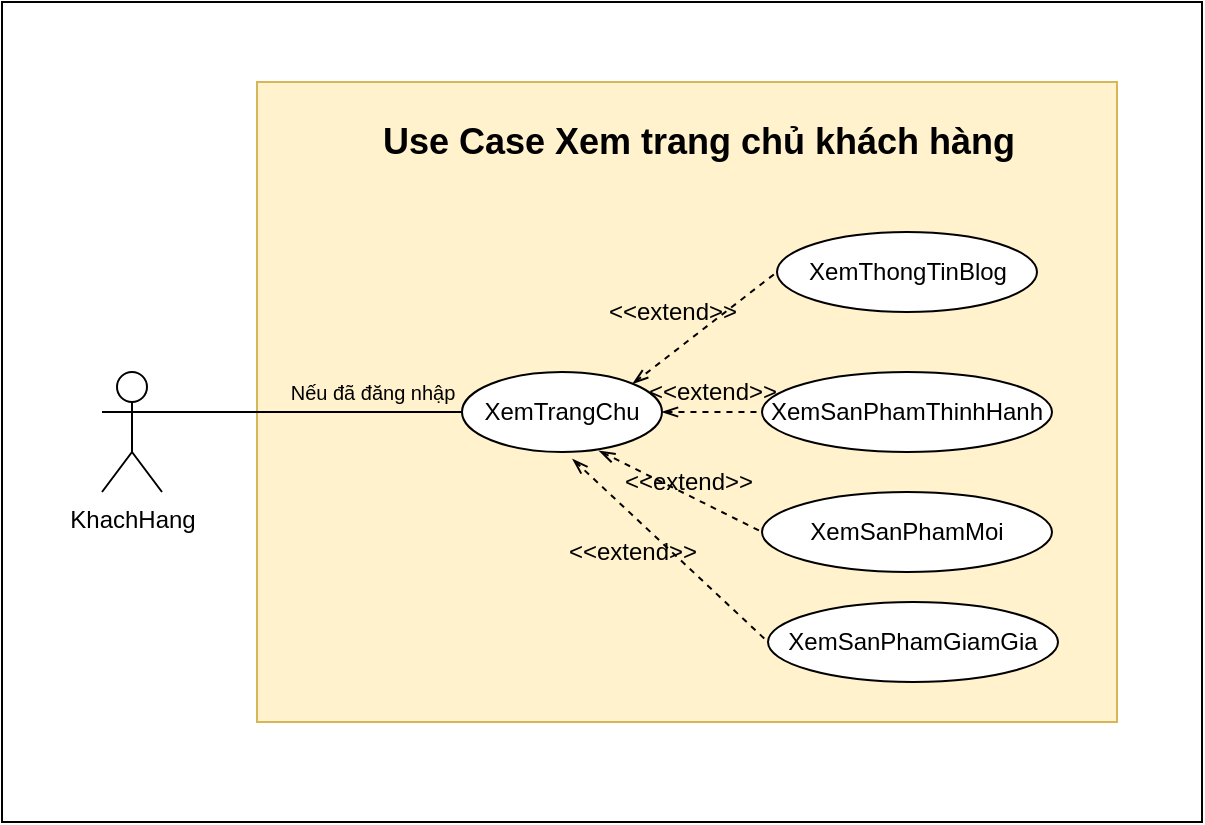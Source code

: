 <mxfile version="20.8.16" type="device"><diagram name="Page-1" id="iilkzM-2eMly24xWt_6W"><mxGraphModel dx="2398" dy="870" grid="1" gridSize="10" guides="1" tooltips="1" connect="1" arrows="1" fold="1" page="1" pageScale="1" pageWidth="850" pageHeight="1100" math="0" shadow="0"><root><mxCell id="0"/><mxCell id="1" parent="0"/><mxCell id="9FMk6NWLw7Limh14AjwW-7" value="" style="rounded=0;whiteSpace=wrap;html=1;fontSize=18;" parent="1" vertex="1"><mxGeometry x="-30" y="150" width="600" height="410" as="geometry"/></mxCell><mxCell id="9FMk6NWLw7Limh14AjwW-5" value="" style="rounded=0;whiteSpace=wrap;html=1;fillColor=#fff2cc;strokeColor=#d6b656;" parent="1" vertex="1"><mxGeometry x="97.5" y="190" width="430" height="320" as="geometry"/></mxCell><mxCell id="KRps7XO44gGJDQfbl6EW-1" value="KhachHang" style="shape=umlActor;verticalLabelPosition=bottom;verticalAlign=top;html=1;" parent="1" vertex="1"><mxGeometry x="20" y="335" width="30" height="60" as="geometry"/></mxCell><mxCell id="KRps7XO44gGJDQfbl6EW-2" value="XemTrangChu" style="ellipse;whiteSpace=wrap;html=1;" parent="1" vertex="1"><mxGeometry x="200" y="335" width="100" height="40" as="geometry"/></mxCell><mxCell id="KRps7XO44gGJDQfbl6EW-3" value="XemThongTinBlog" style="ellipse;whiteSpace=wrap;html=1;" parent="1" vertex="1"><mxGeometry x="357.5" y="265" width="130" height="40" as="geometry"/></mxCell><mxCell id="KRps7XO44gGJDQfbl6EW-4" value="XemSanPhamThinhHanh" style="ellipse;whiteSpace=wrap;html=1;" parent="1" vertex="1"><mxGeometry x="350" y="335" width="145" height="40" as="geometry"/></mxCell><mxCell id="KRps7XO44gGJDQfbl6EW-5" value="XemSanPhamMoi" style="ellipse;whiteSpace=wrap;html=1;" parent="1" vertex="1"><mxGeometry x="350" y="395" width="145" height="40" as="geometry"/></mxCell><mxCell id="KRps7XO44gGJDQfbl6EW-7" value="" style="endArrow=none;html=1;rounded=0;exitX=1;exitY=0.333;exitDx=0;exitDy=0;exitPerimeter=0;entryX=0;entryY=0.5;entryDx=0;entryDy=0;" parent="1" source="KRps7XO44gGJDQfbl6EW-1" target="KRps7XO44gGJDQfbl6EW-2" edge="1"><mxGeometry width="50" height="50" relative="1" as="geometry"><mxPoint x="210" y="290" as="sourcePoint"/><mxPoint x="260" y="240" as="targetPoint"/></mxGeometry></mxCell><mxCell id="KRps7XO44gGJDQfbl6EW-8" value="" style="endArrow=none;dashed=1;html=1;rounded=0;entryX=0;entryY=0.5;entryDx=0;entryDy=0;exitX=1;exitY=0;exitDx=0;exitDy=0;startArrow=openThin;startFill=0;" parent="1" source="KRps7XO44gGJDQfbl6EW-2" target="KRps7XO44gGJDQfbl6EW-3" edge="1"><mxGeometry width="50" height="50" relative="1" as="geometry"><mxPoint x="270" y="310" as="sourcePoint"/><mxPoint x="320" y="260" as="targetPoint"/></mxGeometry></mxCell><mxCell id="KRps7XO44gGJDQfbl6EW-9" value="" style="endArrow=none;dashed=1;html=1;rounded=0;entryX=0;entryY=0.5;entryDx=0;entryDy=0;exitX=1;exitY=0.5;exitDx=0;exitDy=0;startArrow=openThin;startFill=0;" parent="1" source="KRps7XO44gGJDQfbl6EW-2" target="KRps7XO44gGJDQfbl6EW-4" edge="1"><mxGeometry width="50" height="50" relative="1" as="geometry"><mxPoint x="250" y="440" as="sourcePoint"/><mxPoint x="300" y="390" as="targetPoint"/></mxGeometry></mxCell><mxCell id="KRps7XO44gGJDQfbl6EW-10" value="XemSanPhamGiamGia" style="ellipse;whiteSpace=wrap;html=1;" parent="1" vertex="1"><mxGeometry x="353" y="450" width="145" height="40" as="geometry"/></mxCell><mxCell id="KRps7XO44gGJDQfbl6EW-11" value="&amp;lt;&amp;lt;extend&amp;gt;&amp;gt;" style="text;html=1;align=center;verticalAlign=middle;resizable=0;points=[];autosize=1;strokeColor=none;fillColor=none;" parent="1" vertex="1"><mxGeometry x="260" y="290" width="90" height="30" as="geometry"/></mxCell><mxCell id="KRps7XO44gGJDQfbl6EW-13" value="" style="endArrow=none;dashed=1;html=1;rounded=0;entryX=0;entryY=0.5;entryDx=0;entryDy=0;exitX=0.686;exitY=0.986;exitDx=0;exitDy=0;exitPerimeter=0;startArrow=openThin;startFill=0;" parent="1" source="KRps7XO44gGJDQfbl6EW-2" target="KRps7XO44gGJDQfbl6EW-5" edge="1"><mxGeometry width="50" height="50" relative="1" as="geometry"><mxPoint x="240" y="450" as="sourcePoint"/><mxPoint x="290" y="400" as="targetPoint"/></mxGeometry></mxCell><mxCell id="KRps7XO44gGJDQfbl6EW-15" value="" style="endArrow=none;dashed=1;html=1;rounded=0;entryX=0;entryY=0.5;entryDx=0;entryDy=0;exitX=0.553;exitY=1.089;exitDx=0;exitDy=0;exitPerimeter=0;startArrow=openThin;startFill=0;" parent="1" source="KRps7XO44gGJDQfbl6EW-2" target="KRps7XO44gGJDQfbl6EW-10" edge="1"><mxGeometry width="50" height="50" relative="1" as="geometry"><mxPoint x="240" y="510" as="sourcePoint"/><mxPoint x="290" y="460" as="targetPoint"/></mxGeometry></mxCell><mxCell id="KRps7XO44gGJDQfbl6EW-18" value="&lt;font style=&quot;font-size: 10px;&quot;&gt;Nếu đã đăng nhập&lt;/font&gt;" style="text;html=1;align=center;verticalAlign=middle;resizable=0;points=[];autosize=1;strokeColor=none;fillColor=none;" parent="1" vertex="1"><mxGeometry x="100" y="330" width="110" height="30" as="geometry"/></mxCell><mxCell id="9FMk6NWLw7Limh14AjwW-1" value="&amp;lt;&amp;lt;extend&amp;gt;&amp;gt;" style="text;html=1;align=center;verticalAlign=middle;resizable=0;points=[];autosize=1;strokeColor=none;fillColor=none;" parent="1" vertex="1"><mxGeometry x="280" y="330" width="90" height="30" as="geometry"/></mxCell><mxCell id="9FMk6NWLw7Limh14AjwW-2" value="&amp;lt;&amp;lt;extend&amp;gt;&amp;gt;" style="text;html=1;align=center;verticalAlign=middle;resizable=0;points=[];autosize=1;strokeColor=none;fillColor=none;" parent="1" vertex="1"><mxGeometry x="267.5" y="375" width="90" height="30" as="geometry"/></mxCell><mxCell id="9FMk6NWLw7Limh14AjwW-3" value="&amp;lt;&amp;lt;extend&amp;gt;&amp;gt;" style="text;html=1;align=center;verticalAlign=middle;resizable=0;points=[];autosize=1;strokeColor=none;fillColor=none;" parent="1" vertex="1"><mxGeometry x="240" y="410" width="90" height="30" as="geometry"/></mxCell><mxCell id="9FMk6NWLw7Limh14AjwW-6" value="&lt;font style=&quot;font-size: 18px;&quot;&gt;&lt;b&gt;Use Case Xem trang chủ khách hàng&lt;/b&gt;&lt;/font&gt;" style="text;html=1;align=center;verticalAlign=middle;resizable=0;points=[];autosize=1;strokeColor=none;fillColor=none;" parent="1" vertex="1"><mxGeometry x="147.5" y="200" width="340" height="40" as="geometry"/></mxCell></root></mxGraphModel></diagram></mxfile>